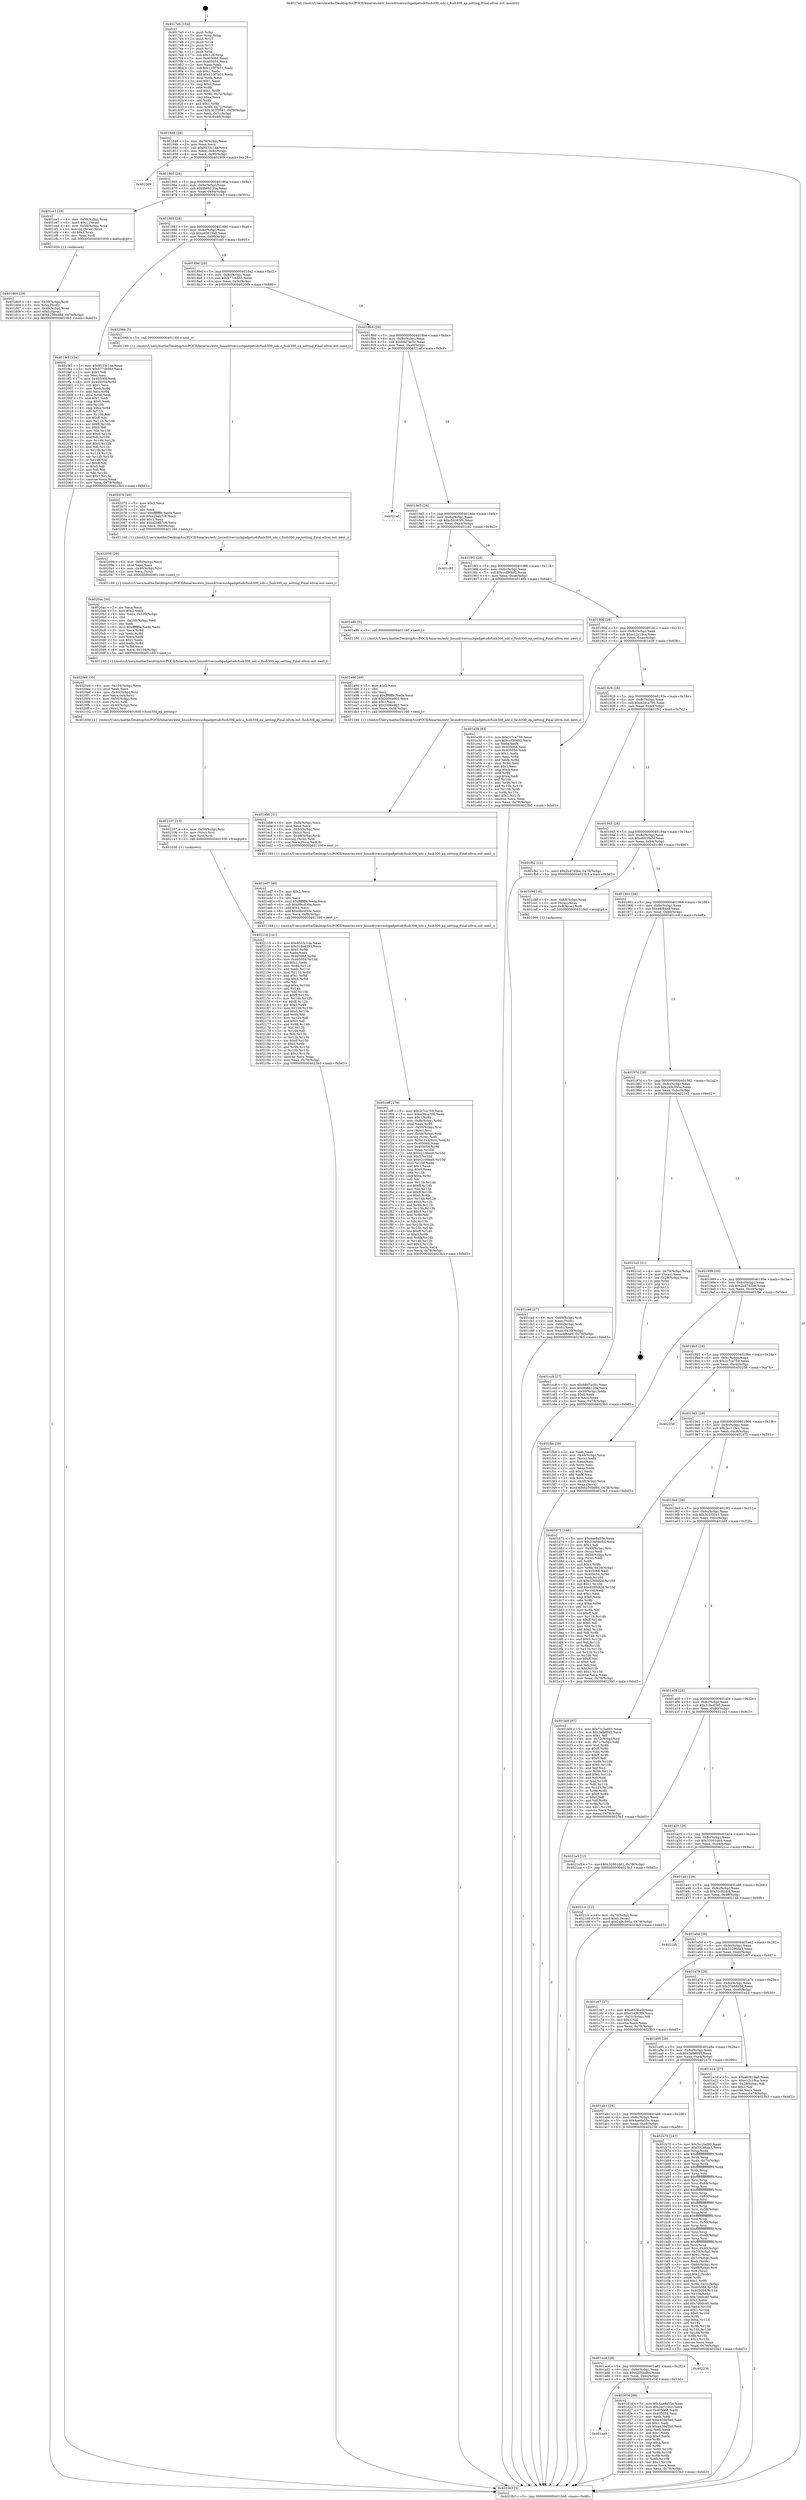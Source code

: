 digraph "0x4017e0" {
  label = "0x4017e0 (/mnt/c/Users/mathe/Desktop/tcc/POCII/binaries/extr_linuxdriversusbgadgetudcfusb300_udc.c_fusb300_ep_setting_Final-ollvm.out::main(0))"
  labelloc = "t"
  node[shape=record]

  Entry [label="",width=0.3,height=0.3,shape=circle,fillcolor=black,style=filled]
  "0x401848" [label="{
     0x401848 [29]\l
     | [instrs]\l
     &nbsp;&nbsp;0x401848 \<+3\>: mov -0x78(%rbp),%eax\l
     &nbsp;&nbsp;0x40184b \<+2\>: mov %eax,%ecx\l
     &nbsp;&nbsp;0x40184d \<+6\>: sub $0x9533c1da,%ecx\l
     &nbsp;&nbsp;0x401853 \<+6\>: mov %eax,-0x8c(%rbp)\l
     &nbsp;&nbsp;0x401859 \<+6\>: mov %ecx,-0x90(%rbp)\l
     &nbsp;&nbsp;0x40185f \<+6\>: je 0000000000402309 \<main+0xb29\>\l
  }"]
  "0x402309" [label="{
     0x402309\l
  }", style=dashed]
  "0x401865" [label="{
     0x401865 [28]\l
     | [instrs]\l
     &nbsp;&nbsp;0x401865 \<+5\>: jmp 000000000040186a \<main+0x8a\>\l
     &nbsp;&nbsp;0x40186a \<+6\>: mov -0x8c(%rbp),%eax\l
     &nbsp;&nbsp;0x401870 \<+5\>: sub $0x9b6b120a,%eax\l
     &nbsp;&nbsp;0x401875 \<+6\>: mov %eax,-0x94(%rbp)\l
     &nbsp;&nbsp;0x40187b \<+6\>: je 0000000000401ce3 \<main+0x503\>\l
  }"]
  Exit [label="",width=0.3,height=0.3,shape=circle,fillcolor=black,style=filled,peripheries=2]
  "0x401ce3" [label="{
     0x401ce3 [29]\l
     | [instrs]\l
     &nbsp;&nbsp;0x401ce3 \<+4\>: mov -0x58(%rbp),%rax\l
     &nbsp;&nbsp;0x401ce7 \<+6\>: movl $0x1,(%rax)\l
     &nbsp;&nbsp;0x401ced \<+4\>: mov -0x58(%rbp),%rax\l
     &nbsp;&nbsp;0x401cf1 \<+3\>: movslq (%rax),%rax\l
     &nbsp;&nbsp;0x401cf4 \<+4\>: shl $0x3,%rax\l
     &nbsp;&nbsp;0x401cf8 \<+3\>: mov %rax,%rdi\l
     &nbsp;&nbsp;0x401cfb \<+5\>: call 0000000000401050 \<malloc@plt\>\l
     | [calls]\l
     &nbsp;&nbsp;0x401050 \{1\} (unknown)\l
  }"]
  "0x401881" [label="{
     0x401881 [28]\l
     | [instrs]\l
     &nbsp;&nbsp;0x401881 \<+5\>: jmp 0000000000401886 \<main+0xa6\>\l
     &nbsp;&nbsp;0x401886 \<+6\>: mov -0x8c(%rbp),%eax\l
     &nbsp;&nbsp;0x40188c \<+5\>: sub $0xa60619a0,%eax\l
     &nbsp;&nbsp;0x401891 \<+6\>: mov %eax,-0x98(%rbp)\l
     &nbsp;&nbsp;0x401897 \<+6\>: je 0000000000401fe5 \<main+0x805\>\l
  }"]
  "0x402116" [label="{
     0x402116 [141]\l
     | [instrs]\l
     &nbsp;&nbsp;0x402116 \<+5\>: mov $0x9533c1da,%eax\l
     &nbsp;&nbsp;0x40211b \<+5\>: mov $0x318ed395,%ecx\l
     &nbsp;&nbsp;0x402120 \<+3\>: mov $0x1,%r9b\l
     &nbsp;&nbsp;0x402123 \<+2\>: xor %edx,%edx\l
     &nbsp;&nbsp;0x402125 \<+8\>: mov 0x405068,%r8d\l
     &nbsp;&nbsp;0x40212d \<+8\>: mov 0x405054,%r10d\l
     &nbsp;&nbsp;0x402135 \<+3\>: sub $0x1,%edx\l
     &nbsp;&nbsp;0x402138 \<+3\>: mov %r8d,%r11d\l
     &nbsp;&nbsp;0x40213b \<+3\>: add %edx,%r11d\l
     &nbsp;&nbsp;0x40213e \<+4\>: imul %r11d,%r8d\l
     &nbsp;&nbsp;0x402142 \<+4\>: and $0x1,%r8d\l
     &nbsp;&nbsp;0x402146 \<+4\>: cmp $0x0,%r8d\l
     &nbsp;&nbsp;0x40214a \<+3\>: sete %bl\l
     &nbsp;&nbsp;0x40214d \<+4\>: cmp $0xa,%r10d\l
     &nbsp;&nbsp;0x402151 \<+4\>: setl %r14b\l
     &nbsp;&nbsp;0x402155 \<+3\>: mov %bl,%r15b\l
     &nbsp;&nbsp;0x402158 \<+4\>: xor $0xff,%r15b\l
     &nbsp;&nbsp;0x40215c \<+3\>: mov %r14b,%r12b\l
     &nbsp;&nbsp;0x40215f \<+4\>: xor $0xff,%r12b\l
     &nbsp;&nbsp;0x402163 \<+4\>: xor $0x0,%r9b\l
     &nbsp;&nbsp;0x402167 \<+3\>: mov %r15b,%r13b\l
     &nbsp;&nbsp;0x40216a \<+4\>: and $0x0,%r13b\l
     &nbsp;&nbsp;0x40216e \<+3\>: and %r9b,%bl\l
     &nbsp;&nbsp;0x402171 \<+3\>: mov %r12b,%dl\l
     &nbsp;&nbsp;0x402174 \<+3\>: and $0x0,%dl\l
     &nbsp;&nbsp;0x402177 \<+3\>: and %r9b,%r14b\l
     &nbsp;&nbsp;0x40217a \<+3\>: or %bl,%r13b\l
     &nbsp;&nbsp;0x40217d \<+3\>: or %r14b,%dl\l
     &nbsp;&nbsp;0x402180 \<+3\>: xor %dl,%r13b\l
     &nbsp;&nbsp;0x402183 \<+3\>: or %r12b,%r15b\l
     &nbsp;&nbsp;0x402186 \<+4\>: xor $0xff,%r15b\l
     &nbsp;&nbsp;0x40218a \<+4\>: or $0x0,%r9b\l
     &nbsp;&nbsp;0x40218e \<+3\>: and %r9b,%r15b\l
     &nbsp;&nbsp;0x402191 \<+3\>: or %r15b,%r13b\l
     &nbsp;&nbsp;0x402194 \<+4\>: test $0x1,%r13b\l
     &nbsp;&nbsp;0x402198 \<+3\>: cmovne %ecx,%eax\l
     &nbsp;&nbsp;0x40219b \<+3\>: mov %eax,-0x78(%rbp)\l
     &nbsp;&nbsp;0x40219e \<+5\>: jmp 00000000004023b3 \<main+0xbd3\>\l
  }"]
  "0x401fe5" [label="{
     0x401fe5 [134]\l
     | [instrs]\l
     &nbsp;&nbsp;0x401fe5 \<+5\>: mov $0x9533c1da,%eax\l
     &nbsp;&nbsp;0x401fea \<+5\>: mov $0xb77cb565,%ecx\l
     &nbsp;&nbsp;0x401fef \<+2\>: mov $0x1,%dl\l
     &nbsp;&nbsp;0x401ff1 \<+2\>: xor %esi,%esi\l
     &nbsp;&nbsp;0x401ff3 \<+7\>: mov 0x405068,%edi\l
     &nbsp;&nbsp;0x401ffa \<+8\>: mov 0x405054,%r8d\l
     &nbsp;&nbsp;0x402002 \<+3\>: sub $0x1,%esi\l
     &nbsp;&nbsp;0x402005 \<+3\>: mov %edi,%r9d\l
     &nbsp;&nbsp;0x402008 \<+3\>: add %esi,%r9d\l
     &nbsp;&nbsp;0x40200b \<+4\>: imul %r9d,%edi\l
     &nbsp;&nbsp;0x40200f \<+3\>: and $0x1,%edi\l
     &nbsp;&nbsp;0x402012 \<+3\>: cmp $0x0,%edi\l
     &nbsp;&nbsp;0x402015 \<+4\>: sete %r10b\l
     &nbsp;&nbsp;0x402019 \<+4\>: cmp $0xa,%r8d\l
     &nbsp;&nbsp;0x40201d \<+4\>: setl %r11b\l
     &nbsp;&nbsp;0x402021 \<+3\>: mov %r10b,%bl\l
     &nbsp;&nbsp;0x402024 \<+3\>: xor $0xff,%bl\l
     &nbsp;&nbsp;0x402027 \<+3\>: mov %r11b,%r14b\l
     &nbsp;&nbsp;0x40202a \<+4\>: xor $0xff,%r14b\l
     &nbsp;&nbsp;0x40202e \<+3\>: xor $0x0,%dl\l
     &nbsp;&nbsp;0x402031 \<+3\>: mov %bl,%r15b\l
     &nbsp;&nbsp;0x402034 \<+4\>: and $0x0,%r15b\l
     &nbsp;&nbsp;0x402038 \<+3\>: and %dl,%r10b\l
     &nbsp;&nbsp;0x40203b \<+3\>: mov %r14b,%r12b\l
     &nbsp;&nbsp;0x40203e \<+4\>: and $0x0,%r12b\l
     &nbsp;&nbsp;0x402042 \<+3\>: and %dl,%r11b\l
     &nbsp;&nbsp;0x402045 \<+3\>: or %r10b,%r15b\l
     &nbsp;&nbsp;0x402048 \<+3\>: or %r11b,%r12b\l
     &nbsp;&nbsp;0x40204b \<+3\>: xor %r12b,%r15b\l
     &nbsp;&nbsp;0x40204e \<+3\>: or %r14b,%bl\l
     &nbsp;&nbsp;0x402051 \<+3\>: xor $0xff,%bl\l
     &nbsp;&nbsp;0x402054 \<+3\>: or $0x0,%dl\l
     &nbsp;&nbsp;0x402057 \<+2\>: and %dl,%bl\l
     &nbsp;&nbsp;0x402059 \<+3\>: or %bl,%r15b\l
     &nbsp;&nbsp;0x40205c \<+4\>: test $0x1,%r15b\l
     &nbsp;&nbsp;0x402060 \<+3\>: cmovne %ecx,%eax\l
     &nbsp;&nbsp;0x402063 \<+3\>: mov %eax,-0x78(%rbp)\l
     &nbsp;&nbsp;0x402066 \<+5\>: jmp 00000000004023b3 \<main+0xbd3\>\l
  }"]
  "0x40189d" [label="{
     0x40189d [28]\l
     | [instrs]\l
     &nbsp;&nbsp;0x40189d \<+5\>: jmp 00000000004018a2 \<main+0xc2\>\l
     &nbsp;&nbsp;0x4018a2 \<+6\>: mov -0x8c(%rbp),%eax\l
     &nbsp;&nbsp;0x4018a8 \<+5\>: sub $0xb77cb565,%eax\l
     &nbsp;&nbsp;0x4018ad \<+6\>: mov %eax,-0x9c(%rbp)\l
     &nbsp;&nbsp;0x4018b3 \<+6\>: je 000000000040206b \<main+0x88b\>\l
  }"]
  "0x402107" [label="{
     0x402107 [15]\l
     | [instrs]\l
     &nbsp;&nbsp;0x402107 \<+4\>: mov -0x50(%rbp),%rsi\l
     &nbsp;&nbsp;0x40210b \<+3\>: mov (%rsi),%rsi\l
     &nbsp;&nbsp;0x40210e \<+3\>: mov %rsi,%rdi\l
     &nbsp;&nbsp;0x402111 \<+5\>: call 0000000000401030 \<free@plt\>\l
     | [calls]\l
     &nbsp;&nbsp;0x401030 \{1\} (unknown)\l
  }"]
  "0x40206b" [label="{
     0x40206b [5]\l
     | [instrs]\l
     &nbsp;&nbsp;0x40206b \<+5\>: call 0000000000401160 \<next_i\>\l
     | [calls]\l
     &nbsp;&nbsp;0x401160 \{1\} (/mnt/c/Users/mathe/Desktop/tcc/POCII/binaries/extr_linuxdriversusbgadgetudcfusb300_udc.c_fusb300_ep_setting_Final-ollvm.out::next_i)\l
  }"]
  "0x4018b9" [label="{
     0x4018b9 [28]\l
     | [instrs]\l
     &nbsp;&nbsp;0x4018b9 \<+5\>: jmp 00000000004018be \<main+0xde\>\l
     &nbsp;&nbsp;0x4018be \<+6\>: mov -0x8c(%rbp),%eax\l
     &nbsp;&nbsp;0x4018c4 \<+5\>: sub $0xb8d7ac5c,%eax\l
     &nbsp;&nbsp;0x4018c9 \<+6\>: mov %eax,-0xa0(%rbp)\l
     &nbsp;&nbsp;0x4018cf \<+6\>: je 00000000004021af \<main+0x9cf\>\l
  }"]
  "0x4020e4" [label="{
     0x4020e4 [35]\l
     | [instrs]\l
     &nbsp;&nbsp;0x4020e4 \<+6\>: mov -0x104(%rbp),%ecx\l
     &nbsp;&nbsp;0x4020ea \<+3\>: imul %eax,%ecx\l
     &nbsp;&nbsp;0x4020ed \<+4\>: mov -0x40(%rbp),%rsi\l
     &nbsp;&nbsp;0x4020f1 \<+3\>: mov %ecx,0x4(%rsi)\l
     &nbsp;&nbsp;0x4020f4 \<+4\>: mov -0x50(%rbp),%rsi\l
     &nbsp;&nbsp;0x4020f8 \<+3\>: mov (%rsi),%rdi\l
     &nbsp;&nbsp;0x4020fb \<+4\>: mov -0x40(%rbp),%rsi\l
     &nbsp;&nbsp;0x4020ff \<+3\>: mov (%rsi),%rsi\l
     &nbsp;&nbsp;0x402102 \<+5\>: call 0000000000401600 \<fusb300_ep_setting\>\l
     | [calls]\l
     &nbsp;&nbsp;0x401600 \{1\} (/mnt/c/Users/mathe/Desktop/tcc/POCII/binaries/extr_linuxdriversusbgadgetudcfusb300_udc.c_fusb300_ep_setting_Final-ollvm.out::fusb300_ep_setting)\l
  }"]
  "0x4021af" [label="{
     0x4021af\l
  }", style=dashed]
  "0x4018d5" [label="{
     0x4018d5 [28]\l
     | [instrs]\l
     &nbsp;&nbsp;0x4018d5 \<+5\>: jmp 00000000004018da \<main+0xfa\>\l
     &nbsp;&nbsp;0x4018da \<+6\>: mov -0x8c(%rbp),%eax\l
     &nbsp;&nbsp;0x4018e0 \<+5\>: sub $0xc54363f9,%eax\l
     &nbsp;&nbsp;0x4018e5 \<+6\>: mov %eax,-0xa4(%rbp)\l
     &nbsp;&nbsp;0x4018eb \<+6\>: je 0000000000401c82 \<main+0x4a2\>\l
  }"]
  "0x4020ac" [label="{
     0x4020ac [56]\l
     | [instrs]\l
     &nbsp;&nbsp;0x4020ac \<+2\>: xor %ecx,%ecx\l
     &nbsp;&nbsp;0x4020ae \<+5\>: mov $0x2,%edx\l
     &nbsp;&nbsp;0x4020b3 \<+6\>: mov %edx,-0x100(%rbp)\l
     &nbsp;&nbsp;0x4020b9 \<+1\>: cltd\l
     &nbsp;&nbsp;0x4020ba \<+6\>: mov -0x100(%rbp),%edi\l
     &nbsp;&nbsp;0x4020c0 \<+2\>: idiv %edi\l
     &nbsp;&nbsp;0x4020c2 \<+6\>: imul $0xfffffffe,%edx,%edx\l
     &nbsp;&nbsp;0x4020c8 \<+3\>: mov %ecx,%r8d\l
     &nbsp;&nbsp;0x4020cb \<+3\>: sub %edx,%r8d\l
     &nbsp;&nbsp;0x4020ce \<+2\>: mov %ecx,%edx\l
     &nbsp;&nbsp;0x4020d0 \<+3\>: sub $0x1,%edx\l
     &nbsp;&nbsp;0x4020d3 \<+3\>: add %edx,%r8d\l
     &nbsp;&nbsp;0x4020d6 \<+3\>: sub %r8d,%ecx\l
     &nbsp;&nbsp;0x4020d9 \<+6\>: mov %ecx,-0x104(%rbp)\l
     &nbsp;&nbsp;0x4020df \<+5\>: call 0000000000401160 \<next_i\>\l
     | [calls]\l
     &nbsp;&nbsp;0x401160 \{1\} (/mnt/c/Users/mathe/Desktop/tcc/POCII/binaries/extr_linuxdriversusbgadgetudcfusb300_udc.c_fusb300_ep_setting_Final-ollvm.out::next_i)\l
  }"]
  "0x401c82" [label="{
     0x401c82\l
  }", style=dashed]
  "0x4018f1" [label="{
     0x4018f1 [28]\l
     | [instrs]\l
     &nbsp;&nbsp;0x4018f1 \<+5\>: jmp 00000000004018f6 \<main+0x116\>\l
     &nbsp;&nbsp;0x4018f6 \<+6\>: mov -0x8c(%rbp),%eax\l
     &nbsp;&nbsp;0x4018fc \<+5\>: sub $0xccf36692,%eax\l
     &nbsp;&nbsp;0x401901 \<+6\>: mov %eax,-0xa8(%rbp)\l
     &nbsp;&nbsp;0x401907 \<+6\>: je 0000000000401e8b \<main+0x6ab\>\l
  }"]
  "0x402098" [label="{
     0x402098 [20]\l
     | [instrs]\l
     &nbsp;&nbsp;0x402098 \<+6\>: mov -0xfc(%rbp),%ecx\l
     &nbsp;&nbsp;0x40209e \<+3\>: imul %eax,%ecx\l
     &nbsp;&nbsp;0x4020a1 \<+4\>: mov -0x40(%rbp),%rsi\l
     &nbsp;&nbsp;0x4020a5 \<+2\>: mov %ecx,(%rsi)\l
     &nbsp;&nbsp;0x4020a7 \<+5\>: call 0000000000401160 \<next_i\>\l
     | [calls]\l
     &nbsp;&nbsp;0x401160 \{1\} (/mnt/c/Users/mathe/Desktop/tcc/POCII/binaries/extr_linuxdriversusbgadgetudcfusb300_udc.c_fusb300_ep_setting_Final-ollvm.out::next_i)\l
  }"]
  "0x401e8b" [label="{
     0x401e8b [5]\l
     | [instrs]\l
     &nbsp;&nbsp;0x401e8b \<+5\>: call 0000000000401160 \<next_i\>\l
     | [calls]\l
     &nbsp;&nbsp;0x401160 \{1\} (/mnt/c/Users/mathe/Desktop/tcc/POCII/binaries/extr_linuxdriversusbgadgetudcfusb300_udc.c_fusb300_ep_setting_Final-ollvm.out::next_i)\l
  }"]
  "0x40190d" [label="{
     0x40190d [28]\l
     | [instrs]\l
     &nbsp;&nbsp;0x40190d \<+5\>: jmp 0000000000401912 \<main+0x132\>\l
     &nbsp;&nbsp;0x401912 \<+6\>: mov -0x8c(%rbp),%eax\l
     &nbsp;&nbsp;0x401918 \<+5\>: sub $0xe12c19ca,%eax\l
     &nbsp;&nbsp;0x40191d \<+6\>: mov %eax,-0xac(%rbp)\l
     &nbsp;&nbsp;0x401923 \<+6\>: je 0000000000401e38 \<main+0x658\>\l
  }"]
  "0x402070" [label="{
     0x402070 [40]\l
     | [instrs]\l
     &nbsp;&nbsp;0x402070 \<+5\>: mov $0x2,%ecx\l
     &nbsp;&nbsp;0x402075 \<+1\>: cltd\l
     &nbsp;&nbsp;0x402076 \<+2\>: idiv %ecx\l
     &nbsp;&nbsp;0x402078 \<+6\>: imul $0xfffffffe,%edx,%ecx\l
     &nbsp;&nbsp;0x40207e \<+6\>: sub $0xa2bab7c6,%ecx\l
     &nbsp;&nbsp;0x402084 \<+3\>: add $0x1,%ecx\l
     &nbsp;&nbsp;0x402087 \<+6\>: add $0xa2bab7c6,%ecx\l
     &nbsp;&nbsp;0x40208d \<+6\>: mov %ecx,-0xfc(%rbp)\l
     &nbsp;&nbsp;0x402093 \<+5\>: call 0000000000401160 \<next_i\>\l
     | [calls]\l
     &nbsp;&nbsp;0x401160 \{1\} (/mnt/c/Users/mathe/Desktop/tcc/POCII/binaries/extr_linuxdriversusbgadgetudcfusb300_udc.c_fusb300_ep_setting_Final-ollvm.out::next_i)\l
  }"]
  "0x401e38" [label="{
     0x401e38 [83]\l
     | [instrs]\l
     &nbsp;&nbsp;0x401e38 \<+5\>: mov $0x2c7ca759,%eax\l
     &nbsp;&nbsp;0x401e3d \<+5\>: mov $0xccf36692,%ecx\l
     &nbsp;&nbsp;0x401e42 \<+2\>: xor %edx,%edx\l
     &nbsp;&nbsp;0x401e44 \<+7\>: mov 0x405068,%esi\l
     &nbsp;&nbsp;0x401e4b \<+7\>: mov 0x405054,%edi\l
     &nbsp;&nbsp;0x401e52 \<+3\>: sub $0x1,%edx\l
     &nbsp;&nbsp;0x401e55 \<+3\>: mov %esi,%r8d\l
     &nbsp;&nbsp;0x401e58 \<+3\>: add %edx,%r8d\l
     &nbsp;&nbsp;0x401e5b \<+4\>: imul %r8d,%esi\l
     &nbsp;&nbsp;0x401e5f \<+3\>: and $0x1,%esi\l
     &nbsp;&nbsp;0x401e62 \<+3\>: cmp $0x0,%esi\l
     &nbsp;&nbsp;0x401e65 \<+4\>: sete %r9b\l
     &nbsp;&nbsp;0x401e69 \<+3\>: cmp $0xa,%edi\l
     &nbsp;&nbsp;0x401e6c \<+4\>: setl %r10b\l
     &nbsp;&nbsp;0x401e70 \<+3\>: mov %r9b,%r11b\l
     &nbsp;&nbsp;0x401e73 \<+3\>: and %r10b,%r11b\l
     &nbsp;&nbsp;0x401e76 \<+3\>: xor %r10b,%r9b\l
     &nbsp;&nbsp;0x401e79 \<+3\>: or %r9b,%r11b\l
     &nbsp;&nbsp;0x401e7c \<+4\>: test $0x1,%r11b\l
     &nbsp;&nbsp;0x401e80 \<+3\>: cmovne %ecx,%eax\l
     &nbsp;&nbsp;0x401e83 \<+3\>: mov %eax,-0x78(%rbp)\l
     &nbsp;&nbsp;0x401e86 \<+5\>: jmp 00000000004023b3 \<main+0xbd3\>\l
  }"]
  "0x401929" [label="{
     0x401929 [28]\l
     | [instrs]\l
     &nbsp;&nbsp;0x401929 \<+5\>: jmp 000000000040192e \<main+0x14e\>\l
     &nbsp;&nbsp;0x40192e \<+6\>: mov -0x8c(%rbp),%eax\l
     &nbsp;&nbsp;0x401934 \<+5\>: sub $0xe34ca700,%eax\l
     &nbsp;&nbsp;0x401939 \<+6\>: mov %eax,-0xb0(%rbp)\l
     &nbsp;&nbsp;0x40193f \<+6\>: je 0000000000401fb2 \<main+0x7d2\>\l
  }"]
  "0x401eff" [label="{
     0x401eff [179]\l
     | [instrs]\l
     &nbsp;&nbsp;0x401eff \<+5\>: mov $0x2c7ca759,%ecx\l
     &nbsp;&nbsp;0x401f04 \<+5\>: mov $0xe34ca700,%edx\l
     &nbsp;&nbsp;0x401f09 \<+3\>: mov $0x1,%r8b\l
     &nbsp;&nbsp;0x401f0c \<+7\>: mov -0xf8(%rbp),%r9d\l
     &nbsp;&nbsp;0x401f13 \<+4\>: imul %eax,%r9d\l
     &nbsp;&nbsp;0x401f17 \<+4\>: mov -0x50(%rbp),%rsi\l
     &nbsp;&nbsp;0x401f1b \<+3\>: mov (%rsi),%rsi\l
     &nbsp;&nbsp;0x401f1e \<+4\>: mov -0x48(%rbp),%rdi\l
     &nbsp;&nbsp;0x401f22 \<+3\>: movslq (%rdi),%rdi\l
     &nbsp;&nbsp;0x401f25 \<+5\>: mov %r9d,0x4(%rsi,%rdi,8)\l
     &nbsp;&nbsp;0x401f2a \<+7\>: mov 0x405068,%eax\l
     &nbsp;&nbsp;0x401f31 \<+8\>: mov 0x405054,%r9d\l
     &nbsp;&nbsp;0x401f39 \<+3\>: mov %eax,%r10d\l
     &nbsp;&nbsp;0x401f3c \<+7\>: add $0xe2106ea9,%r10d\l
     &nbsp;&nbsp;0x401f43 \<+4\>: sub $0x1,%r10d\l
     &nbsp;&nbsp;0x401f47 \<+7\>: sub $0xe2106ea9,%r10d\l
     &nbsp;&nbsp;0x401f4e \<+4\>: imul %r10d,%eax\l
     &nbsp;&nbsp;0x401f52 \<+3\>: and $0x1,%eax\l
     &nbsp;&nbsp;0x401f55 \<+3\>: cmp $0x0,%eax\l
     &nbsp;&nbsp;0x401f58 \<+4\>: sete %r11b\l
     &nbsp;&nbsp;0x401f5c \<+4\>: cmp $0xa,%r9d\l
     &nbsp;&nbsp;0x401f60 \<+3\>: setl %bl\l
     &nbsp;&nbsp;0x401f63 \<+3\>: mov %r11b,%r14b\l
     &nbsp;&nbsp;0x401f66 \<+4\>: xor $0xff,%r14b\l
     &nbsp;&nbsp;0x401f6a \<+3\>: mov %bl,%r15b\l
     &nbsp;&nbsp;0x401f6d \<+4\>: xor $0xff,%r15b\l
     &nbsp;&nbsp;0x401f71 \<+4\>: xor $0x0,%r8b\l
     &nbsp;&nbsp;0x401f75 \<+3\>: mov %r14b,%r12b\l
     &nbsp;&nbsp;0x401f78 \<+4\>: and $0x0,%r12b\l
     &nbsp;&nbsp;0x401f7c \<+3\>: and %r8b,%r11b\l
     &nbsp;&nbsp;0x401f7f \<+3\>: mov %r15b,%r13b\l
     &nbsp;&nbsp;0x401f82 \<+4\>: and $0x0,%r13b\l
     &nbsp;&nbsp;0x401f86 \<+3\>: and %r8b,%bl\l
     &nbsp;&nbsp;0x401f89 \<+3\>: or %r11b,%r12b\l
     &nbsp;&nbsp;0x401f8c \<+3\>: or %bl,%r13b\l
     &nbsp;&nbsp;0x401f8f \<+3\>: xor %r13b,%r12b\l
     &nbsp;&nbsp;0x401f92 \<+3\>: or %r15b,%r14b\l
     &nbsp;&nbsp;0x401f95 \<+4\>: xor $0xff,%r14b\l
     &nbsp;&nbsp;0x401f99 \<+4\>: or $0x0,%r8b\l
     &nbsp;&nbsp;0x401f9d \<+3\>: and %r8b,%r14b\l
     &nbsp;&nbsp;0x401fa0 \<+3\>: or %r14b,%r12b\l
     &nbsp;&nbsp;0x401fa3 \<+4\>: test $0x1,%r12b\l
     &nbsp;&nbsp;0x401fa7 \<+3\>: cmovne %edx,%ecx\l
     &nbsp;&nbsp;0x401faa \<+3\>: mov %ecx,-0x78(%rbp)\l
     &nbsp;&nbsp;0x401fad \<+5\>: jmp 00000000004023b3 \<main+0xbd3\>\l
  }"]
  "0x401fb2" [label="{
     0x401fb2 [12]\l
     | [instrs]\l
     &nbsp;&nbsp;0x401fb2 \<+7\>: movl $0x2b4745be,-0x78(%rbp)\l
     &nbsp;&nbsp;0x401fb9 \<+5\>: jmp 00000000004023b3 \<main+0xbd3\>\l
  }"]
  "0x401945" [label="{
     0x401945 [28]\l
     | [instrs]\l
     &nbsp;&nbsp;0x401945 \<+5\>: jmp 000000000040194a \<main+0x16a\>\l
     &nbsp;&nbsp;0x40194a \<+6\>: mov -0x8c(%rbp),%eax\l
     &nbsp;&nbsp;0x401950 \<+5\>: sub $0xe6636e5f,%eax\l
     &nbsp;&nbsp;0x401955 \<+6\>: mov %eax,-0xb4(%rbp)\l
     &nbsp;&nbsp;0x40195b \<+6\>: je 0000000000401c9d \<main+0x4bd\>\l
  }"]
  "0x401ed7" [label="{
     0x401ed7 [40]\l
     | [instrs]\l
     &nbsp;&nbsp;0x401ed7 \<+5\>: mov $0x2,%ecx\l
     &nbsp;&nbsp;0x401edc \<+1\>: cltd\l
     &nbsp;&nbsp;0x401edd \<+2\>: idiv %ecx\l
     &nbsp;&nbsp;0x401edf \<+6\>: imul $0xfffffffe,%edx,%ecx\l
     &nbsp;&nbsp;0x401ee5 \<+6\>: sub $0xdfecd30e,%ecx\l
     &nbsp;&nbsp;0x401eeb \<+3\>: add $0x1,%ecx\l
     &nbsp;&nbsp;0x401eee \<+6\>: add $0xdfecd30e,%ecx\l
     &nbsp;&nbsp;0x401ef4 \<+6\>: mov %ecx,-0xf8(%rbp)\l
     &nbsp;&nbsp;0x401efa \<+5\>: call 0000000000401160 \<next_i\>\l
     | [calls]\l
     &nbsp;&nbsp;0x401160 \{1\} (/mnt/c/Users/mathe/Desktop/tcc/POCII/binaries/extr_linuxdriversusbgadgetudcfusb300_udc.c_fusb300_ep_setting_Final-ollvm.out::next_i)\l
  }"]
  "0x401c9d" [label="{
     0x401c9d [16]\l
     | [instrs]\l
     &nbsp;&nbsp;0x401c9d \<+4\>: mov -0x68(%rbp),%rax\l
     &nbsp;&nbsp;0x401ca1 \<+3\>: mov (%rax),%rax\l
     &nbsp;&nbsp;0x401ca4 \<+4\>: mov 0x8(%rax),%rdi\l
     &nbsp;&nbsp;0x401ca8 \<+5\>: call 0000000000401060 \<atoi@plt\>\l
     | [calls]\l
     &nbsp;&nbsp;0x401060 \{1\} (unknown)\l
  }"]
  "0x401961" [label="{
     0x401961 [28]\l
     | [instrs]\l
     &nbsp;&nbsp;0x401961 \<+5\>: jmp 0000000000401966 \<main+0x186\>\l
     &nbsp;&nbsp;0x401966 \<+6\>: mov -0x8c(%rbp),%eax\l
     &nbsp;&nbsp;0x40196c \<+5\>: sub $0xe4f64e9,%eax\l
     &nbsp;&nbsp;0x401971 \<+6\>: mov %eax,-0xb8(%rbp)\l
     &nbsp;&nbsp;0x401977 \<+6\>: je 0000000000401cc8 \<main+0x4e8\>\l
  }"]
  "0x401eb8" [label="{
     0x401eb8 [31]\l
     | [instrs]\l
     &nbsp;&nbsp;0x401eb8 \<+6\>: mov -0xf4(%rbp),%ecx\l
     &nbsp;&nbsp;0x401ebe \<+3\>: imul %eax,%ecx\l
     &nbsp;&nbsp;0x401ec1 \<+4\>: mov -0x50(%rbp),%rsi\l
     &nbsp;&nbsp;0x401ec5 \<+3\>: mov (%rsi),%rsi\l
     &nbsp;&nbsp;0x401ec8 \<+4\>: mov -0x48(%rbp),%rdi\l
     &nbsp;&nbsp;0x401ecc \<+3\>: movslq (%rdi),%rdi\l
     &nbsp;&nbsp;0x401ecf \<+3\>: mov %ecx,(%rsi,%rdi,8)\l
     &nbsp;&nbsp;0x401ed2 \<+5\>: call 0000000000401160 \<next_i\>\l
     | [calls]\l
     &nbsp;&nbsp;0x401160 \{1\} (/mnt/c/Users/mathe/Desktop/tcc/POCII/binaries/extr_linuxdriversusbgadgetudcfusb300_udc.c_fusb300_ep_setting_Final-ollvm.out::next_i)\l
  }"]
  "0x401cc8" [label="{
     0x401cc8 [27]\l
     | [instrs]\l
     &nbsp;&nbsp;0x401cc8 \<+5\>: mov $0xb8d7ac5c,%eax\l
     &nbsp;&nbsp;0x401ccd \<+5\>: mov $0x9b6b120a,%ecx\l
     &nbsp;&nbsp;0x401cd2 \<+3\>: mov -0x30(%rbp),%edx\l
     &nbsp;&nbsp;0x401cd5 \<+3\>: cmp $0x0,%edx\l
     &nbsp;&nbsp;0x401cd8 \<+3\>: cmove %ecx,%eax\l
     &nbsp;&nbsp;0x401cdb \<+3\>: mov %eax,-0x78(%rbp)\l
     &nbsp;&nbsp;0x401cde \<+5\>: jmp 00000000004023b3 \<main+0xbd3\>\l
  }"]
  "0x40197d" [label="{
     0x40197d [28]\l
     | [instrs]\l
     &nbsp;&nbsp;0x40197d \<+5\>: jmp 0000000000401982 \<main+0x1a2\>\l
     &nbsp;&nbsp;0x401982 \<+6\>: mov -0x8c(%rbp),%eax\l
     &nbsp;&nbsp;0x401988 \<+5\>: sub $0x249c595a,%eax\l
     &nbsp;&nbsp;0x40198d \<+6\>: mov %eax,-0xbc(%rbp)\l
     &nbsp;&nbsp;0x401993 \<+6\>: je 00000000004021e2 \<main+0xa02\>\l
  }"]
  "0x401e90" [label="{
     0x401e90 [40]\l
     | [instrs]\l
     &nbsp;&nbsp;0x401e90 \<+5\>: mov $0x2,%ecx\l
     &nbsp;&nbsp;0x401e95 \<+1\>: cltd\l
     &nbsp;&nbsp;0x401e96 \<+2\>: idiv %ecx\l
     &nbsp;&nbsp;0x401e98 \<+6\>: imul $0xfffffffe,%edx,%ecx\l
     &nbsp;&nbsp;0x401e9e \<+6\>: sub $0x2006a905,%ecx\l
     &nbsp;&nbsp;0x401ea4 \<+3\>: add $0x1,%ecx\l
     &nbsp;&nbsp;0x401ea7 \<+6\>: add $0x2006a905,%ecx\l
     &nbsp;&nbsp;0x401ead \<+6\>: mov %ecx,-0xf4(%rbp)\l
     &nbsp;&nbsp;0x401eb3 \<+5\>: call 0000000000401160 \<next_i\>\l
     | [calls]\l
     &nbsp;&nbsp;0x401160 \{1\} (/mnt/c/Users/mathe/Desktop/tcc/POCII/binaries/extr_linuxdriversusbgadgetudcfusb300_udc.c_fusb300_ep_setting_Final-ollvm.out::next_i)\l
  }"]
  "0x4021e2" [label="{
     0x4021e2 [21]\l
     | [instrs]\l
     &nbsp;&nbsp;0x4021e2 \<+4\>: mov -0x70(%rbp),%rax\l
     &nbsp;&nbsp;0x4021e6 \<+2\>: mov (%rax),%eax\l
     &nbsp;&nbsp;0x4021e8 \<+4\>: lea -0x28(%rbp),%rsp\l
     &nbsp;&nbsp;0x4021ec \<+1\>: pop %rbx\l
     &nbsp;&nbsp;0x4021ed \<+2\>: pop %r12\l
     &nbsp;&nbsp;0x4021ef \<+2\>: pop %r13\l
     &nbsp;&nbsp;0x4021f1 \<+2\>: pop %r14\l
     &nbsp;&nbsp;0x4021f3 \<+2\>: pop %r15\l
     &nbsp;&nbsp;0x4021f5 \<+1\>: pop %rbp\l
     &nbsp;&nbsp;0x4021f6 \<+1\>: ret\l
  }"]
  "0x401999" [label="{
     0x401999 [28]\l
     | [instrs]\l
     &nbsp;&nbsp;0x401999 \<+5\>: jmp 000000000040199e \<main+0x1be\>\l
     &nbsp;&nbsp;0x40199e \<+6\>: mov -0x8c(%rbp),%eax\l
     &nbsp;&nbsp;0x4019a4 \<+5\>: sub $0x2b4745be,%eax\l
     &nbsp;&nbsp;0x4019a9 \<+6\>: mov %eax,-0xc0(%rbp)\l
     &nbsp;&nbsp;0x4019af \<+6\>: je 0000000000401fbe \<main+0x7de\>\l
  }"]
  "0x401ae9" [label="{
     0x401ae9\l
  }", style=dashed]
  "0x401fbe" [label="{
     0x401fbe [39]\l
     | [instrs]\l
     &nbsp;&nbsp;0x401fbe \<+2\>: xor %eax,%eax\l
     &nbsp;&nbsp;0x401fc0 \<+4\>: mov -0x48(%rbp),%rcx\l
     &nbsp;&nbsp;0x401fc4 \<+2\>: mov (%rcx),%edx\l
     &nbsp;&nbsp;0x401fc6 \<+2\>: mov %eax,%esi\l
     &nbsp;&nbsp;0x401fc8 \<+2\>: sub %edx,%esi\l
     &nbsp;&nbsp;0x401fca \<+2\>: mov %eax,%edx\l
     &nbsp;&nbsp;0x401fcc \<+3\>: sub $0x1,%edx\l
     &nbsp;&nbsp;0x401fcf \<+2\>: add %edx,%esi\l
     &nbsp;&nbsp;0x401fd1 \<+2\>: sub %esi,%eax\l
     &nbsp;&nbsp;0x401fd3 \<+4\>: mov -0x48(%rbp),%rcx\l
     &nbsp;&nbsp;0x401fd7 \<+2\>: mov %eax,(%rcx)\l
     &nbsp;&nbsp;0x401fd9 \<+7\>: movl $0x6250bd8d,-0x78(%rbp)\l
     &nbsp;&nbsp;0x401fe0 \<+5\>: jmp 00000000004023b3 \<main+0xbd3\>\l
  }"]
  "0x4019b5" [label="{
     0x4019b5 [28]\l
     | [instrs]\l
     &nbsp;&nbsp;0x4019b5 \<+5\>: jmp 00000000004019ba \<main+0x1da\>\l
     &nbsp;&nbsp;0x4019ba \<+6\>: mov -0x8c(%rbp),%eax\l
     &nbsp;&nbsp;0x4019c0 \<+5\>: sub $0x2c7ca759,%eax\l
     &nbsp;&nbsp;0x4019c5 \<+6\>: mov %eax,-0xc4(%rbp)\l
     &nbsp;&nbsp;0x4019cb \<+6\>: je 0000000000402258 \<main+0xa78\>\l
  }"]
  "0x401d1d" [label="{
     0x401d1d [88]\l
     | [instrs]\l
     &nbsp;&nbsp;0x401d1d \<+5\>: mov $0x4ae8a55e,%eax\l
     &nbsp;&nbsp;0x401d22 \<+5\>: mov $0x2ec11bcc,%ecx\l
     &nbsp;&nbsp;0x401d27 \<+7\>: mov 0x405068,%edx\l
     &nbsp;&nbsp;0x401d2e \<+7\>: mov 0x405054,%esi\l
     &nbsp;&nbsp;0x401d35 \<+2\>: mov %edx,%edi\l
     &nbsp;&nbsp;0x401d37 \<+6\>: add $0xe439d5b0,%edi\l
     &nbsp;&nbsp;0x401d3d \<+3\>: sub $0x1,%edi\l
     &nbsp;&nbsp;0x401d40 \<+6\>: sub $0xe439d5b0,%edi\l
     &nbsp;&nbsp;0x401d46 \<+3\>: imul %edi,%edx\l
     &nbsp;&nbsp;0x401d49 \<+3\>: and $0x1,%edx\l
     &nbsp;&nbsp;0x401d4c \<+3\>: cmp $0x0,%edx\l
     &nbsp;&nbsp;0x401d4f \<+4\>: sete %r8b\l
     &nbsp;&nbsp;0x401d53 \<+3\>: cmp $0xa,%esi\l
     &nbsp;&nbsp;0x401d56 \<+4\>: setl %r9b\l
     &nbsp;&nbsp;0x401d5a \<+3\>: mov %r8b,%r10b\l
     &nbsp;&nbsp;0x401d5d \<+3\>: and %r9b,%r10b\l
     &nbsp;&nbsp;0x401d60 \<+3\>: xor %r9b,%r8b\l
     &nbsp;&nbsp;0x401d63 \<+3\>: or %r8b,%r10b\l
     &nbsp;&nbsp;0x401d66 \<+4\>: test $0x1,%r10b\l
     &nbsp;&nbsp;0x401d6a \<+3\>: cmovne %ecx,%eax\l
     &nbsp;&nbsp;0x401d6d \<+3\>: mov %eax,-0x78(%rbp)\l
     &nbsp;&nbsp;0x401d70 \<+5\>: jmp 00000000004023b3 \<main+0xbd3\>\l
  }"]
  "0x402258" [label="{
     0x402258\l
  }", style=dashed]
  "0x4019d1" [label="{
     0x4019d1 [28]\l
     | [instrs]\l
     &nbsp;&nbsp;0x4019d1 \<+5\>: jmp 00000000004019d6 \<main+0x1f6\>\l
     &nbsp;&nbsp;0x4019d6 \<+6\>: mov -0x8c(%rbp),%eax\l
     &nbsp;&nbsp;0x4019dc \<+5\>: sub $0x2ec11bcc,%eax\l
     &nbsp;&nbsp;0x4019e1 \<+6\>: mov %eax,-0xc8(%rbp)\l
     &nbsp;&nbsp;0x4019e7 \<+6\>: je 0000000000401d75 \<main+0x595\>\l
  }"]
  "0x401acd" [label="{
     0x401acd [28]\l
     | [instrs]\l
     &nbsp;&nbsp;0x401acd \<+5\>: jmp 0000000000401ad2 \<main+0x2f2\>\l
     &nbsp;&nbsp;0x401ad2 \<+6\>: mov -0x8c(%rbp),%eax\l
     &nbsp;&nbsp;0x401ad8 \<+5\>: sub $0x6250bd8d,%eax\l
     &nbsp;&nbsp;0x401add \<+6\>: mov %eax,-0xec(%rbp)\l
     &nbsp;&nbsp;0x401ae3 \<+6\>: je 0000000000401d1d \<main+0x53d\>\l
  }"]
  "0x401d75" [label="{
     0x401d75 [168]\l
     | [instrs]\l
     &nbsp;&nbsp;0x401d75 \<+5\>: mov $0x4ae8a55e,%eax\l
     &nbsp;&nbsp;0x401d7a \<+5\>: mov $0x33468d5d,%ecx\l
     &nbsp;&nbsp;0x401d7f \<+2\>: mov $0x1,%dl\l
     &nbsp;&nbsp;0x401d81 \<+4\>: mov -0x48(%rbp),%rsi\l
     &nbsp;&nbsp;0x401d85 \<+2\>: mov (%rsi),%edi\l
     &nbsp;&nbsp;0x401d87 \<+4\>: mov -0x58(%rbp),%rsi\l
     &nbsp;&nbsp;0x401d8b \<+2\>: cmp (%rsi),%edi\l
     &nbsp;&nbsp;0x401d8d \<+4\>: setl %r8b\l
     &nbsp;&nbsp;0x401d91 \<+4\>: and $0x1,%r8b\l
     &nbsp;&nbsp;0x401d95 \<+4\>: mov %r8b,-0x29(%rbp)\l
     &nbsp;&nbsp;0x401d99 \<+7\>: mov 0x405068,%edi\l
     &nbsp;&nbsp;0x401da0 \<+8\>: mov 0x405054,%r9d\l
     &nbsp;&nbsp;0x401da8 \<+3\>: mov %edi,%r10d\l
     &nbsp;&nbsp;0x401dab \<+7\>: sub $0xd28f482d,%r10d\l
     &nbsp;&nbsp;0x401db2 \<+4\>: sub $0x1,%r10d\l
     &nbsp;&nbsp;0x401db6 \<+7\>: add $0xd28f482d,%r10d\l
     &nbsp;&nbsp;0x401dbd \<+4\>: imul %r10d,%edi\l
     &nbsp;&nbsp;0x401dc1 \<+3\>: and $0x1,%edi\l
     &nbsp;&nbsp;0x401dc4 \<+3\>: cmp $0x0,%edi\l
     &nbsp;&nbsp;0x401dc7 \<+4\>: sete %r8b\l
     &nbsp;&nbsp;0x401dcb \<+4\>: cmp $0xa,%r9d\l
     &nbsp;&nbsp;0x401dcf \<+4\>: setl %r11b\l
     &nbsp;&nbsp;0x401dd3 \<+3\>: mov %r8b,%bl\l
     &nbsp;&nbsp;0x401dd6 \<+3\>: xor $0xff,%bl\l
     &nbsp;&nbsp;0x401dd9 \<+3\>: mov %r11b,%r14b\l
     &nbsp;&nbsp;0x401ddc \<+4\>: xor $0xff,%r14b\l
     &nbsp;&nbsp;0x401de0 \<+3\>: xor $0x0,%dl\l
     &nbsp;&nbsp;0x401de3 \<+3\>: mov %bl,%r15b\l
     &nbsp;&nbsp;0x401de6 \<+4\>: and $0x0,%r15b\l
     &nbsp;&nbsp;0x401dea \<+3\>: and %dl,%r8b\l
     &nbsp;&nbsp;0x401ded \<+3\>: mov %r14b,%r12b\l
     &nbsp;&nbsp;0x401df0 \<+4\>: and $0x0,%r12b\l
     &nbsp;&nbsp;0x401df4 \<+3\>: and %dl,%r11b\l
     &nbsp;&nbsp;0x401df7 \<+3\>: or %r8b,%r15b\l
     &nbsp;&nbsp;0x401dfa \<+3\>: or %r11b,%r12b\l
     &nbsp;&nbsp;0x401dfd \<+3\>: xor %r12b,%r15b\l
     &nbsp;&nbsp;0x401e00 \<+3\>: or %r14b,%bl\l
     &nbsp;&nbsp;0x401e03 \<+3\>: xor $0xff,%bl\l
     &nbsp;&nbsp;0x401e06 \<+3\>: or $0x0,%dl\l
     &nbsp;&nbsp;0x401e09 \<+2\>: and %dl,%bl\l
     &nbsp;&nbsp;0x401e0b \<+3\>: or %bl,%r15b\l
     &nbsp;&nbsp;0x401e0e \<+4\>: test $0x1,%r15b\l
     &nbsp;&nbsp;0x401e12 \<+3\>: cmovne %ecx,%eax\l
     &nbsp;&nbsp;0x401e15 \<+3\>: mov %eax,-0x78(%rbp)\l
     &nbsp;&nbsp;0x401e18 \<+5\>: jmp 00000000004023b3 \<main+0xbd3\>\l
  }"]
  "0x4019ed" [label="{
     0x4019ed [28]\l
     | [instrs]\l
     &nbsp;&nbsp;0x4019ed \<+5\>: jmp 00000000004019f2 \<main+0x212\>\l
     &nbsp;&nbsp;0x4019f2 \<+6\>: mov -0x8c(%rbp),%eax\l
     &nbsp;&nbsp;0x4019f8 \<+5\>: sub $0x301f3541,%eax\l
     &nbsp;&nbsp;0x4019fd \<+6\>: mov %eax,-0xcc(%rbp)\l
     &nbsp;&nbsp;0x401a03 \<+6\>: je 0000000000401b0f \<main+0x32f\>\l
  }"]
  "0x402236" [label="{
     0x402236\l
  }", style=dashed]
  "0x401b0f" [label="{
     0x401b0f [97]\l
     | [instrs]\l
     &nbsp;&nbsp;0x401b0f \<+5\>: mov $0x7cc2ad93,%eax\l
     &nbsp;&nbsp;0x401b14 \<+5\>: mov $0x3afe6f45,%ecx\l
     &nbsp;&nbsp;0x401b19 \<+2\>: mov $0x1,%dl\l
     &nbsp;&nbsp;0x401b1b \<+4\>: mov -0x72(%rbp),%sil\l
     &nbsp;&nbsp;0x401b1f \<+4\>: mov -0x71(%rbp),%dil\l
     &nbsp;&nbsp;0x401b23 \<+3\>: mov %sil,%r8b\l
     &nbsp;&nbsp;0x401b26 \<+4\>: xor $0xff,%r8b\l
     &nbsp;&nbsp;0x401b2a \<+3\>: mov %dil,%r9b\l
     &nbsp;&nbsp;0x401b2d \<+4\>: xor $0xff,%r9b\l
     &nbsp;&nbsp;0x401b31 \<+3\>: xor $0x0,%dl\l
     &nbsp;&nbsp;0x401b34 \<+3\>: mov %r8b,%r10b\l
     &nbsp;&nbsp;0x401b37 \<+4\>: and $0x0,%r10b\l
     &nbsp;&nbsp;0x401b3b \<+3\>: and %dl,%sil\l
     &nbsp;&nbsp;0x401b3e \<+3\>: mov %r9b,%r11b\l
     &nbsp;&nbsp;0x401b41 \<+4\>: and $0x0,%r11b\l
     &nbsp;&nbsp;0x401b45 \<+3\>: and %dl,%dil\l
     &nbsp;&nbsp;0x401b48 \<+3\>: or %sil,%r10b\l
     &nbsp;&nbsp;0x401b4b \<+3\>: or %dil,%r11b\l
     &nbsp;&nbsp;0x401b4e \<+3\>: xor %r11b,%r10b\l
     &nbsp;&nbsp;0x401b51 \<+3\>: or %r9b,%r8b\l
     &nbsp;&nbsp;0x401b54 \<+4\>: xor $0xff,%r8b\l
     &nbsp;&nbsp;0x401b58 \<+3\>: or $0x0,%dl\l
     &nbsp;&nbsp;0x401b5b \<+3\>: and %dl,%r8b\l
     &nbsp;&nbsp;0x401b5e \<+3\>: or %r8b,%r10b\l
     &nbsp;&nbsp;0x401b61 \<+4\>: test $0x1,%r10b\l
     &nbsp;&nbsp;0x401b65 \<+3\>: cmovne %ecx,%eax\l
     &nbsp;&nbsp;0x401b68 \<+3\>: mov %eax,-0x78(%rbp)\l
     &nbsp;&nbsp;0x401b6b \<+5\>: jmp 00000000004023b3 \<main+0xbd3\>\l
  }"]
  "0x401a09" [label="{
     0x401a09 [28]\l
     | [instrs]\l
     &nbsp;&nbsp;0x401a09 \<+5\>: jmp 0000000000401a0e \<main+0x22e\>\l
     &nbsp;&nbsp;0x401a0e \<+6\>: mov -0x8c(%rbp),%eax\l
     &nbsp;&nbsp;0x401a14 \<+5\>: sub $0x318ed395,%eax\l
     &nbsp;&nbsp;0x401a19 \<+6\>: mov %eax,-0xd0(%rbp)\l
     &nbsp;&nbsp;0x401a1f \<+6\>: je 00000000004021a3 \<main+0x9c3\>\l
  }"]
  "0x4023b3" [label="{
     0x4023b3 [5]\l
     | [instrs]\l
     &nbsp;&nbsp;0x4023b3 \<+5\>: jmp 0000000000401848 \<main+0x68\>\l
  }"]
  "0x4017e0" [label="{
     0x4017e0 [104]\l
     | [instrs]\l
     &nbsp;&nbsp;0x4017e0 \<+1\>: push %rbp\l
     &nbsp;&nbsp;0x4017e1 \<+3\>: mov %rsp,%rbp\l
     &nbsp;&nbsp;0x4017e4 \<+2\>: push %r15\l
     &nbsp;&nbsp;0x4017e6 \<+2\>: push %r14\l
     &nbsp;&nbsp;0x4017e8 \<+2\>: push %r13\l
     &nbsp;&nbsp;0x4017ea \<+2\>: push %r12\l
     &nbsp;&nbsp;0x4017ec \<+1\>: push %rbx\l
     &nbsp;&nbsp;0x4017ed \<+7\>: sub $0x118,%rsp\l
     &nbsp;&nbsp;0x4017f4 \<+7\>: mov 0x405068,%eax\l
     &nbsp;&nbsp;0x4017fb \<+7\>: mov 0x405054,%ecx\l
     &nbsp;&nbsp;0x401802 \<+2\>: mov %eax,%edx\l
     &nbsp;&nbsp;0x401804 \<+6\>: sub $0x110f7b31,%edx\l
     &nbsp;&nbsp;0x40180a \<+3\>: sub $0x1,%edx\l
     &nbsp;&nbsp;0x40180d \<+6\>: add $0x110f7b31,%edx\l
     &nbsp;&nbsp;0x401813 \<+3\>: imul %edx,%eax\l
     &nbsp;&nbsp;0x401816 \<+3\>: and $0x1,%eax\l
     &nbsp;&nbsp;0x401819 \<+3\>: cmp $0x0,%eax\l
     &nbsp;&nbsp;0x40181c \<+4\>: sete %r8b\l
     &nbsp;&nbsp;0x401820 \<+4\>: and $0x1,%r8b\l
     &nbsp;&nbsp;0x401824 \<+4\>: mov %r8b,-0x72(%rbp)\l
     &nbsp;&nbsp;0x401828 \<+3\>: cmp $0xa,%ecx\l
     &nbsp;&nbsp;0x40182b \<+4\>: setl %r8b\l
     &nbsp;&nbsp;0x40182f \<+4\>: and $0x1,%r8b\l
     &nbsp;&nbsp;0x401833 \<+4\>: mov %r8b,-0x71(%rbp)\l
     &nbsp;&nbsp;0x401837 \<+7\>: movl $0x301f3541,-0x78(%rbp)\l
     &nbsp;&nbsp;0x40183e \<+3\>: mov %edi,-0x7c(%rbp)\l
     &nbsp;&nbsp;0x401841 \<+7\>: mov %rsi,-0x88(%rbp)\l
  }"]
  "0x401d00" [label="{
     0x401d00 [29]\l
     | [instrs]\l
     &nbsp;&nbsp;0x401d00 \<+4\>: mov -0x50(%rbp),%rdi\l
     &nbsp;&nbsp;0x401d04 \<+3\>: mov %rax,(%rdi)\l
     &nbsp;&nbsp;0x401d07 \<+4\>: mov -0x48(%rbp),%rax\l
     &nbsp;&nbsp;0x401d0b \<+6\>: movl $0x0,(%rax)\l
     &nbsp;&nbsp;0x401d11 \<+7\>: movl $0x6250bd8d,-0x78(%rbp)\l
     &nbsp;&nbsp;0x401d18 \<+5\>: jmp 00000000004023b3 \<main+0xbd3\>\l
  }"]
  "0x4021a3" [label="{
     0x4021a3 [12]\l
     | [instrs]\l
     &nbsp;&nbsp;0x4021a3 \<+7\>: movl $0x32001dd1,-0x78(%rbp)\l
     &nbsp;&nbsp;0x4021aa \<+5\>: jmp 00000000004023b3 \<main+0xbd3\>\l
  }"]
  "0x401a25" [label="{
     0x401a25 [28]\l
     | [instrs]\l
     &nbsp;&nbsp;0x401a25 \<+5\>: jmp 0000000000401a2a \<main+0x24a\>\l
     &nbsp;&nbsp;0x401a2a \<+6\>: mov -0x8c(%rbp),%eax\l
     &nbsp;&nbsp;0x401a30 \<+5\>: sub $0x32001dd1,%eax\l
     &nbsp;&nbsp;0x401a35 \<+6\>: mov %eax,-0xd4(%rbp)\l
     &nbsp;&nbsp;0x401a3b \<+6\>: je 00000000004021cc \<main+0x9ec\>\l
  }"]
  "0x401cad" [label="{
     0x401cad [27]\l
     | [instrs]\l
     &nbsp;&nbsp;0x401cad \<+4\>: mov -0x60(%rbp),%rdi\l
     &nbsp;&nbsp;0x401cb1 \<+2\>: mov %eax,(%rdi)\l
     &nbsp;&nbsp;0x401cb3 \<+4\>: mov -0x60(%rbp),%rdi\l
     &nbsp;&nbsp;0x401cb7 \<+2\>: mov (%rdi),%eax\l
     &nbsp;&nbsp;0x401cb9 \<+3\>: mov %eax,-0x30(%rbp)\l
     &nbsp;&nbsp;0x401cbc \<+7\>: movl $0xe4f64e9,-0x78(%rbp)\l
     &nbsp;&nbsp;0x401cc3 \<+5\>: jmp 00000000004023b3 \<main+0xbd3\>\l
  }"]
  "0x4021cc" [label="{
     0x4021cc [22]\l
     | [instrs]\l
     &nbsp;&nbsp;0x4021cc \<+4\>: mov -0x70(%rbp),%rax\l
     &nbsp;&nbsp;0x4021d0 \<+6\>: movl $0x0,(%rax)\l
     &nbsp;&nbsp;0x4021d6 \<+7\>: movl $0x249c595a,-0x78(%rbp)\l
     &nbsp;&nbsp;0x4021dd \<+5\>: jmp 00000000004023b3 \<main+0xbd3\>\l
  }"]
  "0x401a41" [label="{
     0x401a41 [28]\l
     | [instrs]\l
     &nbsp;&nbsp;0x401a41 \<+5\>: jmp 0000000000401a46 \<main+0x266\>\l
     &nbsp;&nbsp;0x401a46 \<+6\>: mov -0x8c(%rbp),%eax\l
     &nbsp;&nbsp;0x401a4c \<+5\>: sub $0x32c02dc8,%eax\l
     &nbsp;&nbsp;0x401a51 \<+6\>: mov %eax,-0xd8(%rbp)\l
     &nbsp;&nbsp;0x401a57 \<+6\>: je 00000000004021bb \<main+0x9db\>\l
  }"]
  "0x401ab1" [label="{
     0x401ab1 [28]\l
     | [instrs]\l
     &nbsp;&nbsp;0x401ab1 \<+5\>: jmp 0000000000401ab6 \<main+0x2d6\>\l
     &nbsp;&nbsp;0x401ab6 \<+6\>: mov -0x8c(%rbp),%eax\l
     &nbsp;&nbsp;0x401abc \<+5\>: sub $0x4ae8a55e,%eax\l
     &nbsp;&nbsp;0x401ac1 \<+6\>: mov %eax,-0xe8(%rbp)\l
     &nbsp;&nbsp;0x401ac7 \<+6\>: je 0000000000402236 \<main+0xa56\>\l
  }"]
  "0x4021bb" [label="{
     0x4021bb\l
  }", style=dashed]
  "0x401a5d" [label="{
     0x401a5d [28]\l
     | [instrs]\l
     &nbsp;&nbsp;0x401a5d \<+5\>: jmp 0000000000401a62 \<main+0x282\>\l
     &nbsp;&nbsp;0x401a62 \<+6\>: mov -0x8c(%rbp),%eax\l
     &nbsp;&nbsp;0x401a68 \<+5\>: sub $0x33286da3,%eax\l
     &nbsp;&nbsp;0x401a6d \<+6\>: mov %eax,-0xdc(%rbp)\l
     &nbsp;&nbsp;0x401a73 \<+6\>: je 0000000000401c67 \<main+0x487\>\l
  }"]
  "0x401b70" [label="{
     0x401b70 [247]\l
     | [instrs]\l
     &nbsp;&nbsp;0x401b70 \<+5\>: mov $0x7cc2ad93,%eax\l
     &nbsp;&nbsp;0x401b75 \<+5\>: mov $0x33286da3,%ecx\l
     &nbsp;&nbsp;0x401b7a \<+3\>: mov %rsp,%rdx\l
     &nbsp;&nbsp;0x401b7d \<+4\>: add $0xfffffffffffffff0,%rdx\l
     &nbsp;&nbsp;0x401b81 \<+3\>: mov %rdx,%rsp\l
     &nbsp;&nbsp;0x401b84 \<+4\>: mov %rdx,-0x70(%rbp)\l
     &nbsp;&nbsp;0x401b88 \<+3\>: mov %rsp,%rdx\l
     &nbsp;&nbsp;0x401b8b \<+4\>: add $0xfffffffffffffff0,%rdx\l
     &nbsp;&nbsp;0x401b8f \<+3\>: mov %rdx,%rsp\l
     &nbsp;&nbsp;0x401b92 \<+3\>: mov %rsp,%rsi\l
     &nbsp;&nbsp;0x401b95 \<+4\>: add $0xfffffffffffffff0,%rsi\l
     &nbsp;&nbsp;0x401b99 \<+3\>: mov %rsi,%rsp\l
     &nbsp;&nbsp;0x401b9c \<+4\>: mov %rsi,-0x68(%rbp)\l
     &nbsp;&nbsp;0x401ba0 \<+3\>: mov %rsp,%rsi\l
     &nbsp;&nbsp;0x401ba3 \<+4\>: add $0xfffffffffffffff0,%rsi\l
     &nbsp;&nbsp;0x401ba7 \<+3\>: mov %rsi,%rsp\l
     &nbsp;&nbsp;0x401baa \<+4\>: mov %rsi,-0x60(%rbp)\l
     &nbsp;&nbsp;0x401bae \<+3\>: mov %rsp,%rsi\l
     &nbsp;&nbsp;0x401bb1 \<+4\>: add $0xfffffffffffffff0,%rsi\l
     &nbsp;&nbsp;0x401bb5 \<+3\>: mov %rsi,%rsp\l
     &nbsp;&nbsp;0x401bb8 \<+4\>: mov %rsi,-0x58(%rbp)\l
     &nbsp;&nbsp;0x401bbc \<+3\>: mov %rsp,%rsi\l
     &nbsp;&nbsp;0x401bbf \<+4\>: add $0xfffffffffffffff0,%rsi\l
     &nbsp;&nbsp;0x401bc3 \<+3\>: mov %rsi,%rsp\l
     &nbsp;&nbsp;0x401bc6 \<+4\>: mov %rsi,-0x50(%rbp)\l
     &nbsp;&nbsp;0x401bca \<+3\>: mov %rsp,%rsi\l
     &nbsp;&nbsp;0x401bcd \<+4\>: add $0xfffffffffffffff0,%rsi\l
     &nbsp;&nbsp;0x401bd1 \<+3\>: mov %rsi,%rsp\l
     &nbsp;&nbsp;0x401bd4 \<+4\>: mov %rsi,-0x48(%rbp)\l
     &nbsp;&nbsp;0x401bd8 \<+3\>: mov %rsp,%rsi\l
     &nbsp;&nbsp;0x401bdb \<+4\>: add $0xfffffffffffffff0,%rsi\l
     &nbsp;&nbsp;0x401bdf \<+3\>: mov %rsi,%rsp\l
     &nbsp;&nbsp;0x401be2 \<+4\>: mov %rsi,-0x40(%rbp)\l
     &nbsp;&nbsp;0x401be6 \<+4\>: mov -0x70(%rbp),%rsi\l
     &nbsp;&nbsp;0x401bea \<+6\>: movl $0x0,(%rsi)\l
     &nbsp;&nbsp;0x401bf0 \<+3\>: mov -0x7c(%rbp),%edi\l
     &nbsp;&nbsp;0x401bf3 \<+2\>: mov %edi,(%rdx)\l
     &nbsp;&nbsp;0x401bf5 \<+4\>: mov -0x68(%rbp),%rsi\l
     &nbsp;&nbsp;0x401bf9 \<+7\>: mov -0x88(%rbp),%r8\l
     &nbsp;&nbsp;0x401c00 \<+3\>: mov %r8,(%rsi)\l
     &nbsp;&nbsp;0x401c03 \<+3\>: cmpl $0x2,(%rdx)\l
     &nbsp;&nbsp;0x401c06 \<+4\>: setne %r9b\l
     &nbsp;&nbsp;0x401c0a \<+4\>: and $0x1,%r9b\l
     &nbsp;&nbsp;0x401c0e \<+4\>: mov %r9b,-0x31(%rbp)\l
     &nbsp;&nbsp;0x401c12 \<+8\>: mov 0x405068,%r10d\l
     &nbsp;&nbsp;0x401c1a \<+8\>: mov 0x405054,%r11d\l
     &nbsp;&nbsp;0x401c22 \<+3\>: mov %r10d,%ebx\l
     &nbsp;&nbsp;0x401c25 \<+6\>: sub $0x7d0dc40,%ebx\l
     &nbsp;&nbsp;0x401c2b \<+3\>: sub $0x1,%ebx\l
     &nbsp;&nbsp;0x401c2e \<+6\>: add $0x7d0dc40,%ebx\l
     &nbsp;&nbsp;0x401c34 \<+4\>: imul %ebx,%r10d\l
     &nbsp;&nbsp;0x401c38 \<+4\>: and $0x1,%r10d\l
     &nbsp;&nbsp;0x401c3c \<+4\>: cmp $0x0,%r10d\l
     &nbsp;&nbsp;0x401c40 \<+4\>: sete %r9b\l
     &nbsp;&nbsp;0x401c44 \<+4\>: cmp $0xa,%r11d\l
     &nbsp;&nbsp;0x401c48 \<+4\>: setl %r14b\l
     &nbsp;&nbsp;0x401c4c \<+3\>: mov %r9b,%r15b\l
     &nbsp;&nbsp;0x401c4f \<+3\>: and %r14b,%r15b\l
     &nbsp;&nbsp;0x401c52 \<+3\>: xor %r14b,%r9b\l
     &nbsp;&nbsp;0x401c55 \<+3\>: or %r9b,%r15b\l
     &nbsp;&nbsp;0x401c58 \<+4\>: test $0x1,%r15b\l
     &nbsp;&nbsp;0x401c5c \<+3\>: cmovne %ecx,%eax\l
     &nbsp;&nbsp;0x401c5f \<+3\>: mov %eax,-0x78(%rbp)\l
     &nbsp;&nbsp;0x401c62 \<+5\>: jmp 00000000004023b3 \<main+0xbd3\>\l
  }"]
  "0x401c67" [label="{
     0x401c67 [27]\l
     | [instrs]\l
     &nbsp;&nbsp;0x401c67 \<+5\>: mov $0xe6636e5f,%eax\l
     &nbsp;&nbsp;0x401c6c \<+5\>: mov $0xc54363f9,%ecx\l
     &nbsp;&nbsp;0x401c71 \<+3\>: mov -0x31(%rbp),%dl\l
     &nbsp;&nbsp;0x401c74 \<+3\>: test $0x1,%dl\l
     &nbsp;&nbsp;0x401c77 \<+3\>: cmovne %ecx,%eax\l
     &nbsp;&nbsp;0x401c7a \<+3\>: mov %eax,-0x78(%rbp)\l
     &nbsp;&nbsp;0x401c7d \<+5\>: jmp 00000000004023b3 \<main+0xbd3\>\l
  }"]
  "0x401a79" [label="{
     0x401a79 [28]\l
     | [instrs]\l
     &nbsp;&nbsp;0x401a79 \<+5\>: jmp 0000000000401a7e \<main+0x29e\>\l
     &nbsp;&nbsp;0x401a7e \<+6\>: mov -0x8c(%rbp),%eax\l
     &nbsp;&nbsp;0x401a84 \<+5\>: sub $0x33468d5d,%eax\l
     &nbsp;&nbsp;0x401a89 \<+6\>: mov %eax,-0xe0(%rbp)\l
     &nbsp;&nbsp;0x401a8f \<+6\>: je 0000000000401e1d \<main+0x63d\>\l
  }"]
  "0x401a95" [label="{
     0x401a95 [28]\l
     | [instrs]\l
     &nbsp;&nbsp;0x401a95 \<+5\>: jmp 0000000000401a9a \<main+0x2ba\>\l
     &nbsp;&nbsp;0x401a9a \<+6\>: mov -0x8c(%rbp),%eax\l
     &nbsp;&nbsp;0x401aa0 \<+5\>: sub $0x3afe6f45,%eax\l
     &nbsp;&nbsp;0x401aa5 \<+6\>: mov %eax,-0xe4(%rbp)\l
     &nbsp;&nbsp;0x401aab \<+6\>: je 0000000000401b70 \<main+0x390\>\l
  }"]
  "0x401e1d" [label="{
     0x401e1d [27]\l
     | [instrs]\l
     &nbsp;&nbsp;0x401e1d \<+5\>: mov $0xa60619a0,%eax\l
     &nbsp;&nbsp;0x401e22 \<+5\>: mov $0xe12c19ca,%ecx\l
     &nbsp;&nbsp;0x401e27 \<+3\>: mov -0x29(%rbp),%dl\l
     &nbsp;&nbsp;0x401e2a \<+3\>: test $0x1,%dl\l
     &nbsp;&nbsp;0x401e2d \<+3\>: cmovne %ecx,%eax\l
     &nbsp;&nbsp;0x401e30 \<+3\>: mov %eax,-0x78(%rbp)\l
     &nbsp;&nbsp;0x401e33 \<+5\>: jmp 00000000004023b3 \<main+0xbd3\>\l
  }"]
  Entry -> "0x4017e0" [label=" 1"]
  "0x401848" -> "0x402309" [label=" 0"]
  "0x401848" -> "0x401865" [label=" 21"]
  "0x4021e2" -> Exit [label=" 1"]
  "0x401865" -> "0x401ce3" [label=" 1"]
  "0x401865" -> "0x401881" [label=" 20"]
  "0x4021cc" -> "0x4023b3" [label=" 1"]
  "0x401881" -> "0x401fe5" [label=" 1"]
  "0x401881" -> "0x40189d" [label=" 19"]
  "0x4021a3" -> "0x4023b3" [label=" 1"]
  "0x40189d" -> "0x40206b" [label=" 1"]
  "0x40189d" -> "0x4018b9" [label=" 18"]
  "0x402116" -> "0x4023b3" [label=" 1"]
  "0x4018b9" -> "0x4021af" [label=" 0"]
  "0x4018b9" -> "0x4018d5" [label=" 18"]
  "0x402107" -> "0x402116" [label=" 1"]
  "0x4018d5" -> "0x401c82" [label=" 0"]
  "0x4018d5" -> "0x4018f1" [label=" 18"]
  "0x4020e4" -> "0x402107" [label=" 1"]
  "0x4018f1" -> "0x401e8b" [label=" 1"]
  "0x4018f1" -> "0x40190d" [label=" 17"]
  "0x4020ac" -> "0x4020e4" [label=" 1"]
  "0x40190d" -> "0x401e38" [label=" 1"]
  "0x40190d" -> "0x401929" [label=" 16"]
  "0x402098" -> "0x4020ac" [label=" 1"]
  "0x401929" -> "0x401fb2" [label=" 1"]
  "0x401929" -> "0x401945" [label=" 15"]
  "0x402070" -> "0x402098" [label=" 1"]
  "0x401945" -> "0x401c9d" [label=" 1"]
  "0x401945" -> "0x401961" [label=" 14"]
  "0x40206b" -> "0x402070" [label=" 1"]
  "0x401961" -> "0x401cc8" [label=" 1"]
  "0x401961" -> "0x40197d" [label=" 13"]
  "0x401fe5" -> "0x4023b3" [label=" 1"]
  "0x40197d" -> "0x4021e2" [label=" 1"]
  "0x40197d" -> "0x401999" [label=" 12"]
  "0x401fbe" -> "0x4023b3" [label=" 1"]
  "0x401999" -> "0x401fbe" [label=" 1"]
  "0x401999" -> "0x4019b5" [label=" 11"]
  "0x401fb2" -> "0x4023b3" [label=" 1"]
  "0x4019b5" -> "0x402258" [label=" 0"]
  "0x4019b5" -> "0x4019d1" [label=" 11"]
  "0x401eff" -> "0x4023b3" [label=" 1"]
  "0x4019d1" -> "0x401d75" [label=" 2"]
  "0x4019d1" -> "0x4019ed" [label=" 9"]
  "0x401eb8" -> "0x401ed7" [label=" 1"]
  "0x4019ed" -> "0x401b0f" [label=" 1"]
  "0x4019ed" -> "0x401a09" [label=" 8"]
  "0x401b0f" -> "0x4023b3" [label=" 1"]
  "0x4017e0" -> "0x401848" [label=" 1"]
  "0x4023b3" -> "0x401848" [label=" 20"]
  "0x401e90" -> "0x401eb8" [label=" 1"]
  "0x401a09" -> "0x4021a3" [label=" 1"]
  "0x401a09" -> "0x401a25" [label=" 7"]
  "0x401e38" -> "0x4023b3" [label=" 1"]
  "0x401a25" -> "0x4021cc" [label=" 1"]
  "0x401a25" -> "0x401a41" [label=" 6"]
  "0x401e1d" -> "0x4023b3" [label=" 2"]
  "0x401a41" -> "0x4021bb" [label=" 0"]
  "0x401a41" -> "0x401a5d" [label=" 6"]
  "0x401d1d" -> "0x4023b3" [label=" 2"]
  "0x401a5d" -> "0x401c67" [label=" 1"]
  "0x401a5d" -> "0x401a79" [label=" 5"]
  "0x401acd" -> "0x401ae9" [label=" 0"]
  "0x401a79" -> "0x401e1d" [label=" 2"]
  "0x401a79" -> "0x401a95" [label=" 3"]
  "0x401acd" -> "0x401d1d" [label=" 2"]
  "0x401a95" -> "0x401b70" [label=" 1"]
  "0x401a95" -> "0x401ab1" [label=" 2"]
  "0x401d75" -> "0x4023b3" [label=" 2"]
  "0x401b70" -> "0x4023b3" [label=" 1"]
  "0x401c67" -> "0x4023b3" [label=" 1"]
  "0x401c9d" -> "0x401cad" [label=" 1"]
  "0x401cad" -> "0x4023b3" [label=" 1"]
  "0x401cc8" -> "0x4023b3" [label=" 1"]
  "0x401ce3" -> "0x401d00" [label=" 1"]
  "0x401d00" -> "0x4023b3" [label=" 1"]
  "0x401e8b" -> "0x401e90" [label=" 1"]
  "0x401ab1" -> "0x402236" [label=" 0"]
  "0x401ab1" -> "0x401acd" [label=" 2"]
  "0x401ed7" -> "0x401eff" [label=" 1"]
}
